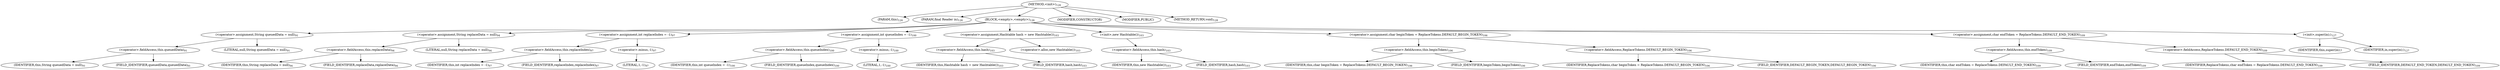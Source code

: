 digraph "&lt;init&gt;" {  
"135" [label = <(METHOD,&lt;init&gt;)<SUB>126</SUB>> ]
"6" [label = <(PARAM,this)<SUB>126</SUB>> ]
"136" [label = <(PARAM,final Reader in)<SUB>126</SUB>> ]
"137" [label = <(BLOCK,&lt;empty&gt;,&lt;empty&gt;)<SUB>126</SUB>> ]
"138" [label = <(&lt;operator&gt;.assignment,String queuedData = null)<SUB>91</SUB>> ]
"139" [label = <(&lt;operator&gt;.fieldAccess,this.queuedData)<SUB>91</SUB>> ]
"140" [label = <(IDENTIFIER,this,String queuedData = null)<SUB>91</SUB>> ]
"141" [label = <(FIELD_IDENTIFIER,queuedData,queuedData)<SUB>91</SUB>> ]
"142" [label = <(LITERAL,null,String queuedData = null)<SUB>91</SUB>> ]
"143" [label = <(&lt;operator&gt;.assignment,String replaceData = null)<SUB>94</SUB>> ]
"144" [label = <(&lt;operator&gt;.fieldAccess,this.replaceData)<SUB>94</SUB>> ]
"145" [label = <(IDENTIFIER,this,String replaceData = null)<SUB>94</SUB>> ]
"146" [label = <(FIELD_IDENTIFIER,replaceData,replaceData)<SUB>94</SUB>> ]
"147" [label = <(LITERAL,null,String replaceData = null)<SUB>94</SUB>> ]
"148" [label = <(&lt;operator&gt;.assignment,int replaceIndex = -1)<SUB>97</SUB>> ]
"149" [label = <(&lt;operator&gt;.fieldAccess,this.replaceIndex)<SUB>97</SUB>> ]
"150" [label = <(IDENTIFIER,this,int replaceIndex = -1)<SUB>97</SUB>> ]
"151" [label = <(FIELD_IDENTIFIER,replaceIndex,replaceIndex)<SUB>97</SUB>> ]
"152" [label = <(&lt;operator&gt;.minus,-1)<SUB>97</SUB>> ]
"153" [label = <(LITERAL,1,-1)<SUB>97</SUB>> ]
"154" [label = <(&lt;operator&gt;.assignment,int queueIndex = -1)<SUB>100</SUB>> ]
"155" [label = <(&lt;operator&gt;.fieldAccess,this.queueIndex)<SUB>100</SUB>> ]
"156" [label = <(IDENTIFIER,this,int queueIndex = -1)<SUB>100</SUB>> ]
"157" [label = <(FIELD_IDENTIFIER,queueIndex,queueIndex)<SUB>100</SUB>> ]
"158" [label = <(&lt;operator&gt;.minus,-1)<SUB>100</SUB>> ]
"159" [label = <(LITERAL,1,-1)<SUB>100</SUB>> ]
"160" [label = <(&lt;operator&gt;.assignment,Hashtable hash = new Hashtable())<SUB>103</SUB>> ]
"161" [label = <(&lt;operator&gt;.fieldAccess,this.hash)<SUB>103</SUB>> ]
"162" [label = <(IDENTIFIER,this,Hashtable hash = new Hashtable())<SUB>103</SUB>> ]
"163" [label = <(FIELD_IDENTIFIER,hash,hash)<SUB>103</SUB>> ]
"164" [label = <(&lt;operator&gt;.alloc,new Hashtable())<SUB>103</SUB>> ]
"165" [label = <(&lt;init&gt;,new Hashtable())<SUB>103</SUB>> ]
"166" [label = <(&lt;operator&gt;.fieldAccess,this.hash)<SUB>103</SUB>> ]
"167" [label = <(IDENTIFIER,this,new Hashtable())<SUB>103</SUB>> ]
"168" [label = <(FIELD_IDENTIFIER,hash,hash)<SUB>103</SUB>> ]
"169" [label = <(&lt;operator&gt;.assignment,char beginToken = ReplaceTokens.DEFAULT_BEGIN_TOKEN)<SUB>106</SUB>> ]
"170" [label = <(&lt;operator&gt;.fieldAccess,this.beginToken)<SUB>106</SUB>> ]
"171" [label = <(IDENTIFIER,this,char beginToken = ReplaceTokens.DEFAULT_BEGIN_TOKEN)<SUB>106</SUB>> ]
"172" [label = <(FIELD_IDENTIFIER,beginToken,beginToken)<SUB>106</SUB>> ]
"173" [label = <(&lt;operator&gt;.fieldAccess,ReplaceTokens.DEFAULT_BEGIN_TOKEN)<SUB>106</SUB>> ]
"174" [label = <(IDENTIFIER,ReplaceTokens,char beginToken = ReplaceTokens.DEFAULT_BEGIN_TOKEN)<SUB>106</SUB>> ]
"175" [label = <(FIELD_IDENTIFIER,DEFAULT_BEGIN_TOKEN,DEFAULT_BEGIN_TOKEN)<SUB>106</SUB>> ]
"176" [label = <(&lt;operator&gt;.assignment,char endToken = ReplaceTokens.DEFAULT_END_TOKEN)<SUB>109</SUB>> ]
"177" [label = <(&lt;operator&gt;.fieldAccess,this.endToken)<SUB>109</SUB>> ]
"178" [label = <(IDENTIFIER,this,char endToken = ReplaceTokens.DEFAULT_END_TOKEN)<SUB>109</SUB>> ]
"179" [label = <(FIELD_IDENTIFIER,endToken,endToken)<SUB>109</SUB>> ]
"180" [label = <(&lt;operator&gt;.fieldAccess,ReplaceTokens.DEFAULT_END_TOKEN)<SUB>109</SUB>> ]
"181" [label = <(IDENTIFIER,ReplaceTokens,char endToken = ReplaceTokens.DEFAULT_END_TOKEN)<SUB>109</SUB>> ]
"182" [label = <(FIELD_IDENTIFIER,DEFAULT_END_TOKEN,DEFAULT_END_TOKEN)<SUB>109</SUB>> ]
"183" [label = <(&lt;init&gt;,super(in);)<SUB>127</SUB>> ]
"5" [label = <(IDENTIFIER,this,super(in);)> ]
"184" [label = <(IDENTIFIER,in,super(in);)<SUB>127</SUB>> ]
"185" [label = <(MODIFIER,CONSTRUCTOR)> ]
"186" [label = <(MODIFIER,PUBLIC)> ]
"187" [label = <(METHOD_RETURN,void)<SUB>128</SUB>> ]
  "135" -> "6" 
  "135" -> "136" 
  "135" -> "137" 
  "135" -> "185" 
  "135" -> "186" 
  "135" -> "187" 
  "137" -> "138" 
  "137" -> "143" 
  "137" -> "148" 
  "137" -> "154" 
  "137" -> "160" 
  "137" -> "165" 
  "137" -> "169" 
  "137" -> "176" 
  "137" -> "183" 
  "138" -> "139" 
  "138" -> "142" 
  "139" -> "140" 
  "139" -> "141" 
  "143" -> "144" 
  "143" -> "147" 
  "144" -> "145" 
  "144" -> "146" 
  "148" -> "149" 
  "148" -> "152" 
  "149" -> "150" 
  "149" -> "151" 
  "152" -> "153" 
  "154" -> "155" 
  "154" -> "158" 
  "155" -> "156" 
  "155" -> "157" 
  "158" -> "159" 
  "160" -> "161" 
  "160" -> "164" 
  "161" -> "162" 
  "161" -> "163" 
  "165" -> "166" 
  "166" -> "167" 
  "166" -> "168" 
  "169" -> "170" 
  "169" -> "173" 
  "170" -> "171" 
  "170" -> "172" 
  "173" -> "174" 
  "173" -> "175" 
  "176" -> "177" 
  "176" -> "180" 
  "177" -> "178" 
  "177" -> "179" 
  "180" -> "181" 
  "180" -> "182" 
  "183" -> "5" 
  "183" -> "184" 
}
